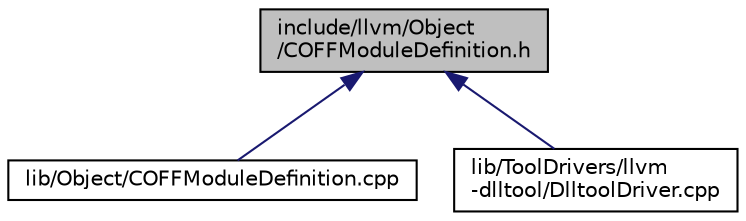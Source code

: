 digraph "include/llvm/Object/COFFModuleDefinition.h"
{
 // LATEX_PDF_SIZE
  bgcolor="transparent";
  edge [fontname="Helvetica",fontsize="10",labelfontname="Helvetica",labelfontsize="10"];
  node [fontname="Helvetica",fontsize="10",shape=record];
  Node1 [label="include/llvm/Object\l/COFFModuleDefinition.h",height=0.2,width=0.4,color="black", fillcolor="grey75", style="filled", fontcolor="black",tooltip=" "];
  Node1 -> Node2 [dir="back",color="midnightblue",fontsize="10",style="solid",fontname="Helvetica"];
  Node2 [label="lib/Object/COFFModuleDefinition.cpp",height=0.2,width=0.4,color="black",URL="$COFFModuleDefinition_8cpp.html",tooltip=" "];
  Node1 -> Node3 [dir="back",color="midnightblue",fontsize="10",style="solid",fontname="Helvetica"];
  Node3 [label="lib/ToolDrivers/llvm\l-dlltool/DlltoolDriver.cpp",height=0.2,width=0.4,color="black",URL="$DlltoolDriver_8cpp.html",tooltip=" "];
}
